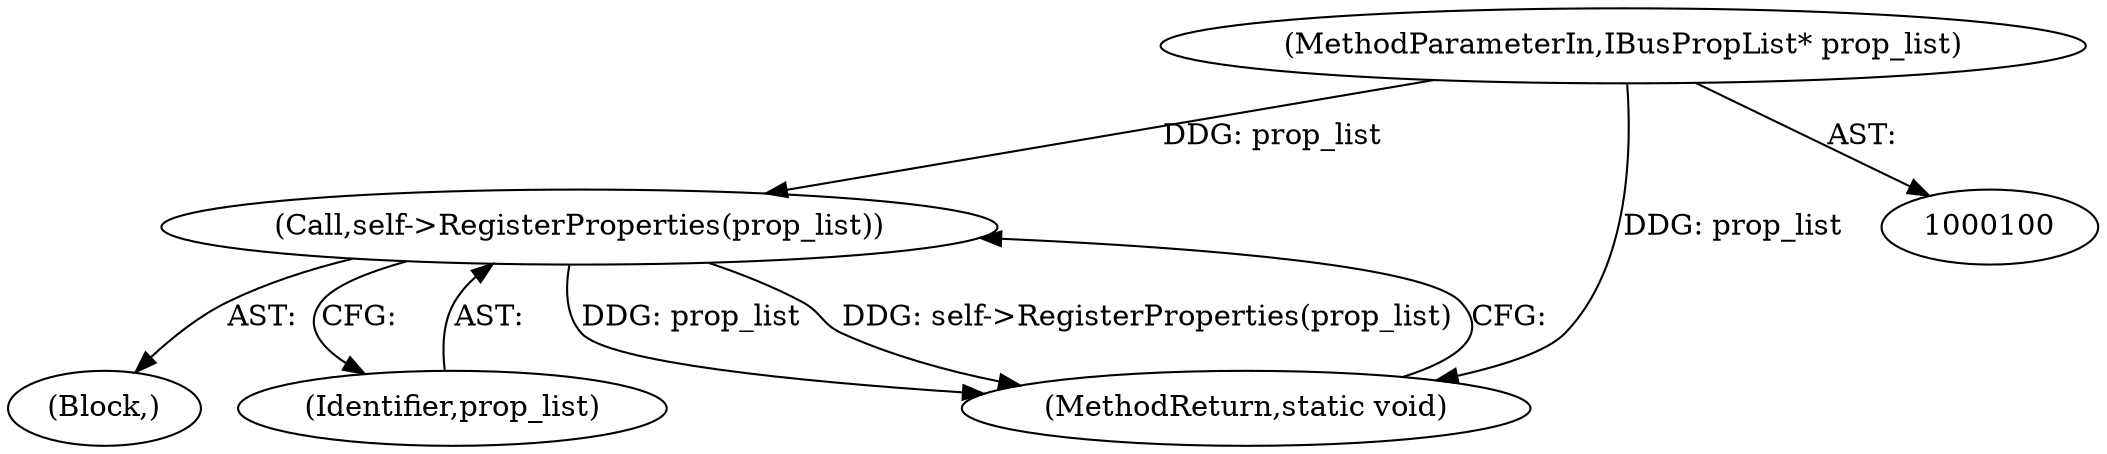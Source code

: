 digraph "1_Chrome_dc7b094a338c6c521f918f478e993f0f74bbea0d_69@pointer" {
"1000113" [label="(Call,self->RegisterProperties(prop_list))"];
"1000102" [label="(MethodParameterIn,IBusPropList* prop_list)"];
"1000104" [label="(Block,)"];
"1000102" [label="(MethodParameterIn,IBusPropList* prop_list)"];
"1000113" [label="(Call,self->RegisterProperties(prop_list))"];
"1000114" [label="(Identifier,prop_list)"];
"1000115" [label="(MethodReturn,static void)"];
"1000113" -> "1000104"  [label="AST: "];
"1000113" -> "1000114"  [label="CFG: "];
"1000114" -> "1000113"  [label="AST: "];
"1000115" -> "1000113"  [label="CFG: "];
"1000113" -> "1000115"  [label="DDG: prop_list"];
"1000113" -> "1000115"  [label="DDG: self->RegisterProperties(prop_list)"];
"1000102" -> "1000113"  [label="DDG: prop_list"];
"1000102" -> "1000100"  [label="AST: "];
"1000102" -> "1000115"  [label="DDG: prop_list"];
}
